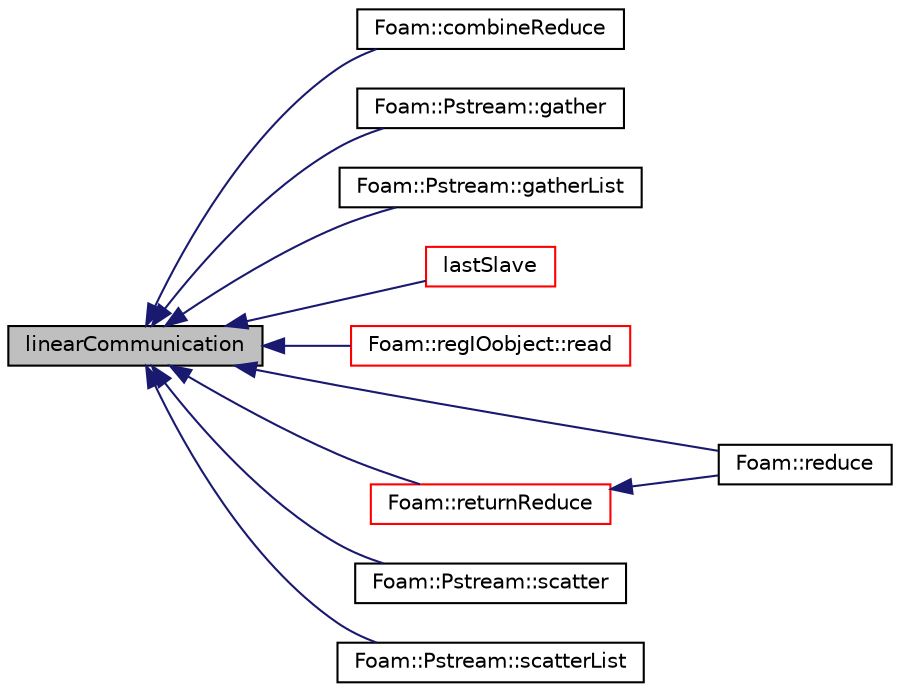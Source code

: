 digraph "linearCommunication"
{
  bgcolor="transparent";
  edge [fontname="Helvetica",fontsize="10",labelfontname="Helvetica",labelfontsize="10"];
  node [fontname="Helvetica",fontsize="10",shape=record];
  rankdir="LR";
  Node1 [label="linearCommunication",height=0.2,width=0.4,color="black", fillcolor="grey75", style="filled", fontcolor="black"];
  Node1 -> Node2 [dir="back",color="midnightblue",fontsize="10",style="solid",fontname="Helvetica"];
  Node2 [label="Foam::combineReduce",height=0.2,width=0.4,color="black",URL="$a10974.html#a8c343f8cea376ede9abfdfd4e517f050"];
  Node1 -> Node3 [dir="back",color="midnightblue",fontsize="10",style="solid",fontname="Helvetica"];
  Node3 [label="Foam::Pstream::gather",height=0.2,width=0.4,color="black",URL="$a02056.html#ac6bd6ba48aeaba13d01248b080a3fbc9",tooltip="Like above but switches between linear/tree communication. "];
  Node1 -> Node4 [dir="back",color="midnightblue",fontsize="10",style="solid",fontname="Helvetica"];
  Node4 [label="Foam::Pstream::gatherList",height=0.2,width=0.4,color="black",URL="$a02056.html#af27b07dfe4135fca416456ae1b323211",tooltip="Like above but switches between linear/tree communication. "];
  Node1 -> Node5 [dir="back",color="midnightblue",fontsize="10",style="solid",fontname="Helvetica"];
  Node5 [label="lastSlave",height=0.2,width=0.4,color="red",URL="$a02862.html#a6ba6de79b96f3b7f2d987b2b657f47e1",tooltip="Process index of last slave. "];
  Node1 -> Node6 [dir="back",color="midnightblue",fontsize="10",style="solid",fontname="Helvetica"];
  Node6 [label="Foam::regIOobject::read",height=0.2,width=0.4,color="red",URL="$a02193.html#af816873151ddb0126e98bb2f914d8ed5",tooltip="Read object. "];
  Node1 -> Node7 [dir="back",color="midnightblue",fontsize="10",style="solid",fontname="Helvetica"];
  Node7 [label="Foam::reduce",height=0.2,width=0.4,color="black",URL="$a10974.html#a0329de816bfa35edc16d259ac7eec321"];
  Node1 -> Node8 [dir="back",color="midnightblue",fontsize="10",style="solid",fontname="Helvetica"];
  Node8 [label="Foam::returnReduce",height=0.2,width=0.4,color="red",URL="$a10974.html#a8d528a67d2a9c6fe4fb94bc86872624b"];
  Node8 -> Node7 [dir="back",color="midnightblue",fontsize="10",style="solid",fontname="Helvetica"];
  Node1 -> Node9 [dir="back",color="midnightblue",fontsize="10",style="solid",fontname="Helvetica"];
  Node9 [label="Foam::Pstream::scatter",height=0.2,width=0.4,color="black",URL="$a02056.html#a63d91b461287f5aefacfa52d92123a9d",tooltip="Like above but switches between linear/tree communication. "];
  Node1 -> Node10 [dir="back",color="midnightblue",fontsize="10",style="solid",fontname="Helvetica"];
  Node10 [label="Foam::Pstream::scatterList",height=0.2,width=0.4,color="black",URL="$a02056.html#a0e6c5783ac810ecb22fc35dacfda489b",tooltip="Like above but switches between linear/tree communication. "];
}

